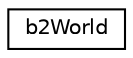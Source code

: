 digraph "Graphical Class Hierarchy"
{
 // LATEX_PDF_SIZE
  edge [fontname="Helvetica",fontsize="10",labelfontname="Helvetica",labelfontsize="10"];
  node [fontname="Helvetica",fontsize="10",shape=record];
  rankdir="LR";
  Node0 [label="b2World",height=0.2,width=0.4,color="black", fillcolor="white", style="filled",URL="$classb2World.html",tooltip=" "];
}
